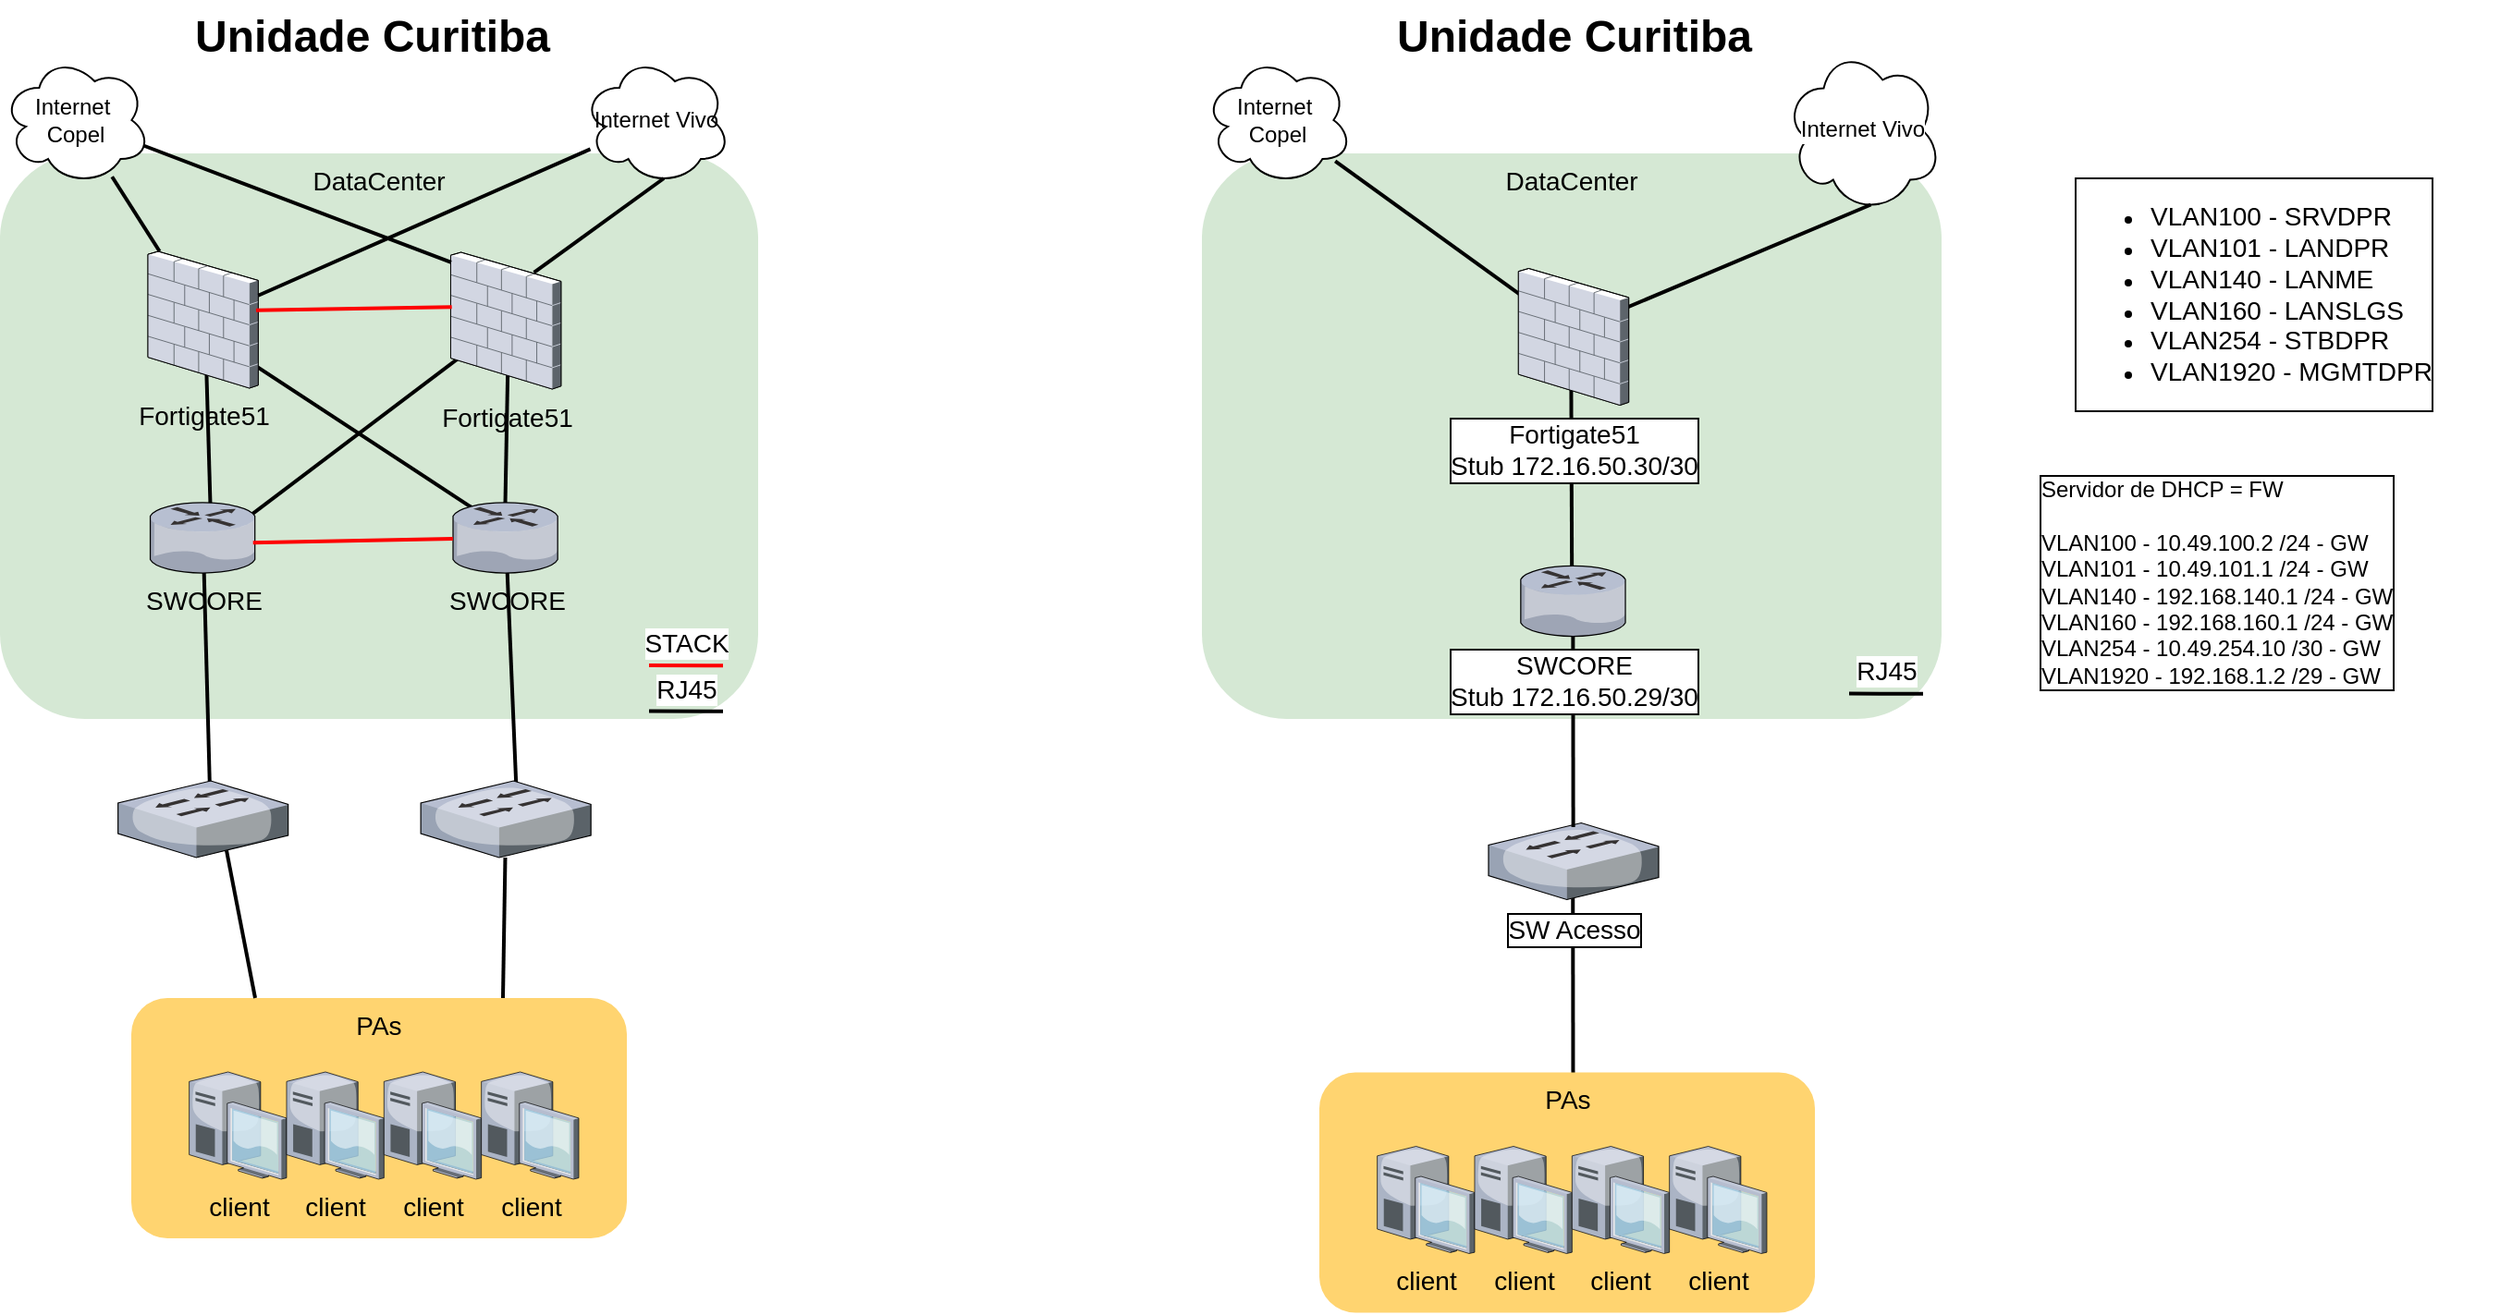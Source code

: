 <mxfile version="14.6.9" type="github">
  <diagram name="Page-1" id="e3a06f82-3646-2815-327d-82caf3d4e204">
    <mxGraphModel dx="2548" dy="1482" grid="1" gridSize="10" guides="1" tooltips="1" connect="1" arrows="1" fold="1" page="1" pageScale="1.5" pageWidth="950" pageHeight="600" background="none" math="0" shadow="0">
      <root>
        <mxCell id="0" style=";html=1;" />
        <mxCell id="1" style=";html=1;" parent="0" />
        <mxCell id="wKypU4OM2LWgkLV93vPs-47" style="edgeStyle=none;html=1;startSize=10;endSize=10;jettySize=auto;orthogonalLoop=1;fontSize=14;endArrow=none;endFill=0;strokeWidth=2;entryX=0.477;entryY=0.549;entryDx=0;entryDy=0;entryPerimeter=0;exitX=0.498;exitY=0.053;exitDx=0;exitDy=0;exitPerimeter=0;" edge="1" parent="1">
          <mxGeometry relative="1" as="geometry">
            <mxPoint x="896.746" y="635.45" as="sourcePoint" />
            <mxPoint x="896.583" y="505.246" as="targetPoint" />
          </mxGeometry>
        </mxCell>
        <mxCell id="wKypU4OM2LWgkLV93vPs-30" value="DataCenter" style="whiteSpace=wrap;html=1;fillColor=#d5e8d4;fontSize=14;strokeColor=none;verticalAlign=top;rounded=1;" vertex="1" parent="1">
          <mxGeometry x="696" y="133" width="400" height="306" as="geometry" />
        </mxCell>
        <mxCell id="wKypU4OM2LWgkLV93vPs-31" value="Unidade Curitiba" style="text;strokeColor=none;fillColor=none;html=1;fontSize=24;fontStyle=1;verticalAlign=middle;align=center;rounded=1;" vertex="1" parent="1">
          <mxGeometry x="697" y="50" width="400" height="40" as="geometry" />
        </mxCell>
        <mxCell id="wKypU4OM2LWgkLV93vPs-32" value="Internet&amp;nbsp;&lt;br&gt;Copel" style="ellipse;shape=cloud;whiteSpace=wrap;html=1;rounded=1;" vertex="1" parent="1">
          <mxGeometry x="697.2" y="80" width="80" height="70" as="geometry" />
        </mxCell>
        <mxCell id="wKypU4OM2LWgkLV93vPs-33" value="Internet Vivo" style="ellipse;shape=cloud;whiteSpace=wrap;html=1;labelBackgroundColor=#ffffff;rounded=1;" vertex="1" parent="1">
          <mxGeometry x="1011" y="75.25" width="85" height="90" as="geometry" />
        </mxCell>
        <mxCell id="6a7d8f32e03d9370-60" value="DataCenter" style="whiteSpace=wrap;html=1;fillColor=#d5e8d4;fontSize=14;strokeColor=none;verticalAlign=top;rounded=1;" parent="1" vertex="1">
          <mxGeometry x="46" y="133" width="410" height="306" as="geometry" />
        </mxCell>
        <mxCell id="wKypU4OM2LWgkLV93vPs-4" style="edgeStyle=none;html=1;startSize=10;endSize=10;jettySize=auto;orthogonalLoop=1;fontSize=14;endArrow=none;endFill=0;strokeWidth=2;entryX=0.52;entryY=0.581;entryDx=0;entryDy=0;entryPerimeter=0;exitX=0.573;exitY=0.263;exitDx=0;exitDy=0;exitPerimeter=0;" edge="1" parent="1" source="wKypU4OM2LWgkLV93vPs-2" target="6a7d8f32e03d9370-17">
          <mxGeometry relative="1" as="geometry">
            <mxPoint x="178.026" y="348.986" as="sourcePoint" />
            <mxPoint x="328.978" y="234.98" as="targetPoint" />
          </mxGeometry>
        </mxCell>
        <mxCell id="wKypU4OM2LWgkLV93vPs-5" style="edgeStyle=none;html=1;startSize=10;endSize=10;jettySize=auto;orthogonalLoop=1;fontSize=14;endArrow=none;endFill=0;strokeWidth=2;entryX=0.524;entryY=0.574;entryDx=0;entryDy=0;entryPerimeter=0;exitX=0.49;exitY=0.368;exitDx=0;exitDy=0;exitPerimeter=0;" edge="1" parent="1" source="6a7d8f32e03d9370-13" target="wKypU4OM2LWgkLV93vPs-1">
          <mxGeometry relative="1" as="geometry">
            <mxPoint x="321.06" y="333.004" as="sourcePoint" />
            <mxPoint x="318.078" y="230.004" as="targetPoint" />
          </mxGeometry>
        </mxCell>
        <mxCell id="6a7d8f32e03d9370-49" style="edgeStyle=none;html=1;startSize=10;endSize=10;jettySize=auto;orthogonalLoop=1;fontSize=14;endArrow=none;endFill=0;strokeWidth=2;exitX=0.508;exitY=0.395;exitDx=0;exitDy=0;exitPerimeter=0;entryX=0.52;entryY=0.595;entryDx=0;entryDy=0;entryPerimeter=0;" parent="1" source="6a7d8f32e03d9370-13" target="6a7d8f32e03d9370-17" edge="1">
          <mxGeometry relative="1" as="geometry">
            <mxPoint x="227" y="570" as="sourcePoint" />
            <mxPoint x="217" y="420" as="targetPoint" />
          </mxGeometry>
        </mxCell>
        <mxCell id="wKypU4OM2LWgkLV93vPs-3" style="edgeStyle=none;html=1;startSize=10;endSize=10;jettySize=auto;orthogonalLoop=1;fontSize=14;endArrow=none;endFill=0;strokeWidth=2;entryX=0.49;entryY=0.52;entryDx=0;entryDy=0;entryPerimeter=0;exitX=0.713;exitY=0.447;exitDx=0;exitDy=0;exitPerimeter=0;" edge="1" parent="1" source="wKypU4OM2LWgkLV93vPs-2" target="wKypU4OM2LWgkLV93vPs-1">
          <mxGeometry relative="1" as="geometry">
            <mxPoint x="289.74" y="543" as="sourcePoint" />
            <mxPoint x="279.74" y="393" as="targetPoint" />
          </mxGeometry>
        </mxCell>
        <mxCell id="6a7d8f32e03d9370-57" value="PAs" style="whiteSpace=wrap;html=1;fillColor=#FFD470;gradientColor=none;fontSize=14;strokeColor=none;verticalAlign=top;rounded=1;" parent="1" vertex="1">
          <mxGeometry x="117" y="590" width="268" height="130" as="geometry" />
        </mxCell>
        <mxCell id="6a7d8f32e03d9370-34" style="edgeStyle=none;html=1;startSize=10;endSize=10;jettySize=auto;orthogonalLoop=1;fontSize=14;endArrow=none;endFill=0;strokeWidth=2;entryX=0.603;entryY=0.51;entryDx=0;entryDy=0;entryPerimeter=0;exitX=0.25;exitY=0;exitDx=0;exitDy=0;" parent="1" source="6a7d8f32e03d9370-57" target="6a7d8f32e03d9370-26" edge="1">
          <mxGeometry relative="1" as="geometry">
            <mxPoint x="4" y="559.147" as="targetPoint" />
          </mxGeometry>
        </mxCell>
        <mxCell id="6a7d8f32e03d9370-33" style="edgeStyle=none;html=1;startSize=10;endSize=10;jettySize=auto;orthogonalLoop=1;fontSize=14;endArrow=none;endFill=0;strokeWidth=2;entryX=0.54;entryY=0.129;entryDx=0;entryDy=0;entryPerimeter=0;" parent="1" source="wKypU4OM2LWgkLV93vPs-2" target="6a7d8f32e03d9370-26" edge="1">
          <mxGeometry relative="1" as="geometry">
            <mxPoint x="4" y="395.147" as="targetPoint" />
          </mxGeometry>
        </mxCell>
        <mxCell id="6a7d8f32e03d9370-32" style="edgeStyle=none;html=1;startSize=10;endSize=10;jettySize=auto;orthogonalLoop=1;fontSize=14;endArrow=none;endFill=0;strokeWidth=2;exitX=0.563;exitY=0.189;exitDx=0;exitDy=0;exitPerimeter=0;" parent="1" source="wKypU4OM2LWgkLV93vPs-9" target="6a7d8f32e03d9370-13" edge="1">
          <mxGeometry relative="1" as="geometry">
            <mxPoint x="4" y="231.137" as="targetPoint" />
          </mxGeometry>
        </mxCell>
        <mxCell id="6a7d8f32e03d9370-13" value="SWCORE" style="verticalLabelPosition=bottom;aspect=fixed;html=1;verticalAlign=top;strokeColor=none;shape=mxgraph.citrix.router;fillColor=#66B2FF;gradientColor=#0066CC;fontSize=14;rounded=1;" parent="1" vertex="1">
          <mxGeometry x="290.94" y="322" width="57.26" height="38" as="geometry" />
        </mxCell>
        <mxCell id="6a7d8f32e03d9370-17" value="Fortigate51" style="verticalLabelPosition=bottom;aspect=fixed;html=1;verticalAlign=top;strokeColor=none;shape=mxgraph.citrix.firewall;fillColor=#66B2FF;gradientColor=#0066CC;fontSize=14;rounded=1;" parent="1" vertex="1">
          <mxGeometry x="126" y="186" width="59.67" height="74" as="geometry" />
        </mxCell>
        <mxCell id="6a7d8f32e03d9370-26" value="" style="verticalLabelPosition=bottom;aspect=fixed;html=1;verticalAlign=top;strokeColor=none;shape=mxgraph.citrix.switch;fillColor=#66B2FF;gradientColor=#0066CC;fontSize=14;rounded=1;" parent="1" vertex="1">
          <mxGeometry x="109.83" y="472.5" width="92" height="41.5" as="geometry" />
        </mxCell>
        <mxCell id="6a7d8f32e03d9370-62" value="Unidade Curitiba" style="text;strokeColor=none;fillColor=none;html=1;fontSize=24;fontStyle=1;verticalAlign=middle;align=center;rounded=1;" parent="1" vertex="1">
          <mxGeometry x="47" y="50" width="400" height="40" as="geometry" />
        </mxCell>
        <mxCell id="wKypU4OM2LWgkLV93vPs-1" value="Fortigate51&lt;br&gt;" style="verticalLabelPosition=bottom;aspect=fixed;html=1;verticalAlign=top;strokeColor=none;shape=mxgraph.citrix.firewall;fillColor=#66B2FF;gradientColor=#0066CC;fontSize=14;rounded=1;" vertex="1" parent="1">
          <mxGeometry x="289.74" y="186.5" width="59.67" height="74" as="geometry" />
        </mxCell>
        <mxCell id="wKypU4OM2LWgkLV93vPs-2" value="SWCORE" style="verticalLabelPosition=bottom;aspect=fixed;html=1;verticalAlign=top;strokeColor=none;shape=mxgraph.citrix.router;fillColor=#66B2FF;gradientColor=#0066CC;fontSize=14;rounded=1;" vertex="1" parent="1">
          <mxGeometry x="127.2" y="322" width="57.26" height="38" as="geometry" />
        </mxCell>
        <mxCell id="wKypU4OM2LWgkLV93vPs-9" value="" style="verticalLabelPosition=bottom;aspect=fixed;html=1;verticalAlign=top;strokeColor=none;shape=mxgraph.citrix.switch;fillColor=#66B2FF;gradientColor=#0066CC;fontSize=14;rounded=1;" vertex="1" parent="1">
          <mxGeometry x="273.57" y="472.5" width="92" height="41.5" as="geometry" />
        </mxCell>
        <mxCell id="wKypU4OM2LWgkLV93vPs-10" value="client" style="verticalLabelPosition=bottom;aspect=fixed;html=1;verticalAlign=top;strokeColor=none;shape=mxgraph.citrix.desktop;fillColor=#66B2FF;gradientColor=#0066CC;fontSize=14;rounded=1;" vertex="1" parent="1">
          <mxGeometry x="148.32" y="630" width="52.67" height="58" as="geometry" />
        </mxCell>
        <mxCell id="wKypU4OM2LWgkLV93vPs-11" value="client" style="verticalLabelPosition=bottom;aspect=fixed;html=1;verticalAlign=top;strokeColor=none;shape=mxgraph.citrix.desktop;fillColor=#66B2FF;gradientColor=#0066CC;fontSize=14;rounded=1;" vertex="1" parent="1">
          <mxGeometry x="200.99" y="630" width="52.67" height="58" as="geometry" />
        </mxCell>
        <mxCell id="wKypU4OM2LWgkLV93vPs-12" value="client" style="verticalLabelPosition=bottom;aspect=fixed;html=1;verticalAlign=top;strokeColor=none;shape=mxgraph.citrix.desktop;fillColor=#66B2FF;gradientColor=#0066CC;fontSize=14;rounded=1;" vertex="1" parent="1">
          <mxGeometry x="253.66" y="630" width="52.67" height="58" as="geometry" />
        </mxCell>
        <mxCell id="wKypU4OM2LWgkLV93vPs-13" value="client" style="verticalLabelPosition=bottom;aspect=fixed;html=1;verticalAlign=top;strokeColor=none;shape=mxgraph.citrix.desktop;fillColor=#66B2FF;gradientColor=#0066CC;fontSize=14;rounded=1;" vertex="1" parent="1">
          <mxGeometry x="306.33" y="630" width="52.67" height="58" as="geometry" />
        </mxCell>
        <mxCell id="wKypU4OM2LWgkLV93vPs-14" style="edgeStyle=none;html=1;startSize=10;endSize=10;jettySize=auto;orthogonalLoop=1;fontSize=14;endArrow=none;endFill=0;strokeWidth=2;exitX=0.75;exitY=0;exitDx=0;exitDy=0;" edge="1" parent="1" source="6a7d8f32e03d9370-57" target="wKypU4OM2LWgkLV93vPs-9">
          <mxGeometry relative="1" as="geometry">
            <mxPoint x="226.475" y="600" as="sourcePoint" />
            <mxPoint x="175.306" y="503.665" as="targetPoint" />
          </mxGeometry>
        </mxCell>
        <mxCell id="wKypU4OM2LWgkLV93vPs-17" style="edgeStyle=none;html=1;startSize=10;endSize=10;jettySize=auto;orthogonalLoop=1;fontSize=14;endArrow=none;endFill=0;strokeWidth=2;entryX=0.972;entryY=0.57;entryDx=0;entryDy=0;entryPerimeter=0;strokeColor=#FF0000;" edge="1" parent="1" source="6a7d8f32e03d9370-13" target="wKypU4OM2LWgkLV93vPs-2">
          <mxGeometry relative="1" as="geometry">
            <mxPoint x="194.0" y="600" as="sourcePoint" />
            <mxPoint x="175.306" y="503.665" as="targetPoint" />
          </mxGeometry>
        </mxCell>
        <mxCell id="wKypU4OM2LWgkLV93vPs-18" style="edgeStyle=none;html=1;startSize=10;endSize=10;jettySize=auto;orthogonalLoop=1;fontSize=14;endArrow=none;endFill=0;strokeWidth=2;entryX=0.98;entryY=0.43;entryDx=0;entryDy=0;entryPerimeter=0;exitX=0.01;exitY=0.401;exitDx=0;exitDy=0;exitPerimeter=0;strokeColor=#FF0000;" edge="1" parent="1" source="wKypU4OM2LWgkLV93vPs-1" target="6a7d8f32e03d9370-17">
          <mxGeometry relative="1" as="geometry">
            <mxPoint x="300.94" y="351.557" as="sourcePoint" />
            <mxPoint x="192.857" y="353.66" as="targetPoint" />
          </mxGeometry>
        </mxCell>
        <mxCell id="wKypU4OM2LWgkLV93vPs-19" value="STACK" style="edgeStyle=none;html=1;startSize=10;endSize=10;jettySize=auto;orthogonalLoop=1;fontSize=14;endArrow=none;endFill=0;strokeWidth=2;strokeColor=#FF0000;" edge="1" parent="1">
          <mxGeometry x="0.003" y="-12" relative="1" as="geometry">
            <mxPoint x="437" y="410.17" as="sourcePoint" />
            <mxPoint x="397" y="410" as="targetPoint" />
            <mxPoint as="offset" />
          </mxGeometry>
        </mxCell>
        <mxCell id="wKypU4OM2LWgkLV93vPs-20" value="RJ45" style="edgeStyle=none;html=1;startSize=10;endSize=10;jettySize=auto;orthogonalLoop=1;fontSize=14;endArrow=none;endFill=0;strokeWidth=2;" edge="1" parent="1">
          <mxGeometry x="0.003" y="-12" relative="1" as="geometry">
            <mxPoint x="437" y="434.86" as="sourcePoint" />
            <mxPoint x="397" y="434.69" as="targetPoint" />
            <mxPoint as="offset" />
          </mxGeometry>
        </mxCell>
        <mxCell id="wKypU4OM2LWgkLV93vPs-21" value="Internet&amp;nbsp;&lt;br&gt;Copel" style="ellipse;shape=cloud;whiteSpace=wrap;html=1;rounded=1;" vertex="1" parent="1">
          <mxGeometry x="47.2" y="80" width="80" height="70" as="geometry" />
        </mxCell>
        <mxCell id="wKypU4OM2LWgkLV93vPs-22" value="Internet Vivo" style="ellipse;shape=cloud;whiteSpace=wrap;html=1;rounded=1;" vertex="1" parent="1">
          <mxGeometry x="361" y="80" width="80" height="70" as="geometry" />
        </mxCell>
        <mxCell id="wKypU4OM2LWgkLV93vPs-23" style="edgeStyle=none;html=1;startSize=10;endSize=10;jettySize=auto;orthogonalLoop=1;fontSize=14;endArrow=none;endFill=0;strokeWidth=2;exitX=0.004;exitY=0.074;exitDx=0;exitDy=0;exitPerimeter=0;" edge="1" parent="1" source="wKypU4OM2LWgkLV93vPs-1" target="wKypU4OM2LWgkLV93vPs-21">
          <mxGeometry relative="1" as="geometry">
            <mxPoint x="287" y="198" as="sourcePoint" />
            <mxPoint x="167.028" y="240.03" as="targetPoint" />
          </mxGeometry>
        </mxCell>
        <mxCell id="wKypU4OM2LWgkLV93vPs-24" style="edgeStyle=none;html=1;startSize=10;endSize=10;jettySize=auto;orthogonalLoop=1;fontSize=14;endArrow=none;endFill=0;strokeWidth=2;" edge="1" parent="1" source="wKypU4OM2LWgkLV93vPs-22" target="6a7d8f32e03d9370-17">
          <mxGeometry relative="1" as="geometry">
            <mxPoint x="311.018" y="207.97" as="sourcePoint" />
            <mxPoint x="133.813" y="139.095" as="targetPoint" />
          </mxGeometry>
        </mxCell>
        <mxCell id="wKypU4OM2LWgkLV93vPs-25" style="edgeStyle=none;html=1;startSize=10;endSize=10;jettySize=auto;orthogonalLoop=1;fontSize=14;endArrow=none;endFill=0;strokeWidth=2;" edge="1" parent="1" source="6a7d8f32e03d9370-17" target="wKypU4OM2LWgkLV93vPs-21">
          <mxGeometry relative="1" as="geometry">
            <mxPoint x="299.979" y="201.976" as="sourcePoint" />
            <mxPoint x="133.947" y="138.826" as="targetPoint" />
          </mxGeometry>
        </mxCell>
        <mxCell id="wKypU4OM2LWgkLV93vPs-26" style="edgeStyle=none;html=1;startSize=10;endSize=10;jettySize=auto;orthogonalLoop=1;fontSize=14;endArrow=none;endFill=0;strokeWidth=2;entryX=0.55;entryY=0.95;entryDx=0;entryDy=0;entryPerimeter=0;exitX=0.755;exitY=0.148;exitDx=0;exitDy=0;exitPerimeter=0;" edge="1" parent="1" source="wKypU4OM2LWgkLV93vPs-1" target="wKypU4OM2LWgkLV93vPs-22">
          <mxGeometry relative="1" as="geometry">
            <mxPoint x="142.235" y="196" as="sourcePoint" />
            <mxPoint x="116.502" y="155.656" as="targetPoint" />
          </mxGeometry>
        </mxCell>
        <mxCell id="wKypU4OM2LWgkLV93vPs-34" style="edgeStyle=none;html=1;startSize=10;endSize=10;jettySize=auto;orthogonalLoop=1;fontSize=14;endArrow=none;endFill=0;strokeWidth=2;entryX=0.477;entryY=0.549;entryDx=0;entryDy=0;entryPerimeter=0;exitX=0.484;exitY=0.009;exitDx=0;exitDy=0;exitPerimeter=0;" edge="1" parent="1" source="wKypU4OM2LWgkLV93vPs-29" target="wKypU4OM2LWgkLV93vPs-28">
          <mxGeometry relative="1" as="geometry">
            <mxPoint x="855.997" y="333.504" as="sourcePoint" />
            <mxPoint x="858.007" y="226.496" as="targetPoint" />
          </mxGeometry>
        </mxCell>
        <mxCell id="wKypU4OM2LWgkLV93vPs-35" value="SW Acesso" style="verticalLabelPosition=bottom;aspect=fixed;html=1;verticalAlign=top;strokeColor=none;shape=mxgraph.citrix.switch;fillColor=#66B2FF;gradientColor=#0066CC;fontSize=14;labelBackgroundColor=#ffffff;labelBorderColor=#000000;rounded=1;" vertex="1" parent="1">
          <mxGeometry x="851" y="495.25" width="92" height="41.5" as="geometry" />
        </mxCell>
        <mxCell id="wKypU4OM2LWgkLV93vPs-36" style="edgeStyle=none;html=1;startSize=10;endSize=10;jettySize=auto;orthogonalLoop=1;fontSize=14;endArrow=none;endFill=0;strokeWidth=2;entryX=0.477;entryY=0.549;entryDx=0;entryDy=0;entryPerimeter=0;exitX=0.498;exitY=0.053;exitDx=0;exitDy=0;exitPerimeter=0;" edge="1" parent="1" source="wKypU4OM2LWgkLV93vPs-35">
          <mxGeometry relative="1" as="geometry">
            <mxPoint x="897.104" y="460.962" as="sourcePoint" />
            <mxPoint x="896.653" y="367.246" as="targetPoint" />
          </mxGeometry>
        </mxCell>
        <mxCell id="wKypU4OM2LWgkLV93vPs-37" style="edgeStyle=none;html=1;startSize=10;endSize=10;jettySize=auto;orthogonalLoop=1;fontSize=14;endArrow=none;endFill=0;strokeWidth=2;entryX=0.55;entryY=0.95;entryDx=0;entryDy=0;entryPerimeter=0;exitX=0.478;exitY=0.457;exitDx=0;exitDy=0;exitPerimeter=0;" edge="1" parent="1" source="wKypU4OM2LWgkLV93vPs-28" target="wKypU4OM2LWgkLV93vPs-33">
          <mxGeometry relative="1" as="geometry">
            <mxPoint x="906.816" y="507.45" as="sourcePoint" />
            <mxPoint x="906.653" y="377.246" as="targetPoint" />
          </mxGeometry>
        </mxCell>
        <mxCell id="wKypU4OM2LWgkLV93vPs-38" style="edgeStyle=none;html=1;startSize=10;endSize=10;jettySize=auto;orthogonalLoop=1;fontSize=14;endArrow=none;endFill=0;strokeWidth=2;entryX=0.492;entryY=0.468;entryDx=0;entryDy=0;entryPerimeter=0;" edge="1" parent="1" source="wKypU4OM2LWgkLV93vPs-32" target="wKypU4OM2LWgkLV93vPs-28">
          <mxGeometry relative="1" as="geometry">
            <mxPoint x="905.682" y="239.068" as="sourcePoint" />
            <mxPoint x="1065.0" y="156.5" as="targetPoint" />
          </mxGeometry>
        </mxCell>
        <mxCell id="wKypU4OM2LWgkLV93vPs-28" value="Fortigate51&lt;br&gt;Stub 172.16.50.30/30" style="verticalLabelPosition=bottom;aspect=fixed;html=1;verticalAlign=top;strokeColor=none;shape=mxgraph.citrix.firewall;fillColor=#66B2FF;gradientColor=#0066CC;fontSize=14;labelBackgroundColor=#ffffff;labelBorderColor=#000000;rounded=1;" vertex="1" parent="1">
          <mxGeometry x="867.16" y="195.25" width="59.67" height="74" as="geometry" />
        </mxCell>
        <mxCell id="wKypU4OM2LWgkLV93vPs-29" value="SWCORE&lt;br&gt;Stub 172.16.50.29/30" style="verticalLabelPosition=bottom;aspect=fixed;html=1;verticalAlign=top;shape=mxgraph.citrix.router;fillColor=#66B2FF;gradientColor=#0066CC;fontSize=14;strokeColor=none;labelBackgroundColor=#FFFFFF;labelBorderColor=#000000;rounded=1;" vertex="1" parent="1">
          <mxGeometry x="868.36" y="356.25" width="57.26" height="38" as="geometry" />
        </mxCell>
        <mxCell id="wKypU4OM2LWgkLV93vPs-39" value="&lt;ul&gt;&lt;li&gt;&lt;span style=&quot;font-size: 14px&quot;&gt;VLAN100 - SRVDPR&lt;/span&gt;&lt;/li&gt;&lt;li&gt;&lt;span style=&quot;font-size: 14px&quot;&gt;VLAN101 - LANDPR&lt;/span&gt;&lt;/li&gt;&lt;li&gt;&lt;span style=&quot;font-size: 14px&quot;&gt;VLAN140 - LANME&lt;/span&gt;&lt;/li&gt;&lt;li&gt;&lt;span style=&quot;font-size: 14px&quot;&gt;VLAN160 - LANSLGS&lt;/span&gt;&lt;/li&gt;&lt;li&gt;&lt;span style=&quot;font-size: 14px&quot;&gt;VLAN254 - STBDPR&lt;/span&gt;&lt;/li&gt;&lt;li&gt;&lt;span style=&quot;font-size: 14px&quot;&gt;VLAN1920 - MGMTDPR&lt;/span&gt;&lt;/li&gt;&lt;/ul&gt;" style="text;html=1;align=left;verticalAlign=middle;resizable=0;points=[];autosize=1;strokeColor=none;direction=east;rotation=0;labelBackgroundColor=#ffffff;labelBorderColor=#000000;rounded=1;" vertex="1" parent="1">
          <mxGeometry x="1166" y="149.25" width="210" height="120" as="geometry" />
        </mxCell>
        <mxCell id="wKypU4OM2LWgkLV93vPs-40" value="RJ45" style="edgeStyle=none;html=1;startSize=10;endSize=10;jettySize=auto;orthogonalLoop=1;fontSize=14;endArrow=none;endFill=0;strokeWidth=2;" edge="1" parent="1">
          <mxGeometry x="0.003" y="-12" relative="1" as="geometry">
            <mxPoint x="1086" y="425.42" as="sourcePoint" />
            <mxPoint x="1046" y="425.25" as="targetPoint" />
            <mxPoint as="offset" />
          </mxGeometry>
        </mxCell>
        <mxCell id="wKypU4OM2LWgkLV93vPs-42" value="PAs" style="whiteSpace=wrap;html=1;fillColor=#FFD470;gradientColor=none;fontSize=14;strokeColor=none;verticalAlign=top;rounded=1;" vertex="1" parent="1">
          <mxGeometry x="759.5" y="630.25" width="268" height="130" as="geometry" />
        </mxCell>
        <mxCell id="wKypU4OM2LWgkLV93vPs-43" value="client" style="verticalLabelPosition=bottom;aspect=fixed;html=1;verticalAlign=top;strokeColor=none;shape=mxgraph.citrix.desktop;fillColor=#66B2FF;gradientColor=#0066CC;fontSize=14;rounded=1;" vertex="1" parent="1">
          <mxGeometry x="790.82" y="670.25" width="52.67" height="58" as="geometry" />
        </mxCell>
        <mxCell id="wKypU4OM2LWgkLV93vPs-44" value="client" style="verticalLabelPosition=bottom;aspect=fixed;html=1;verticalAlign=top;strokeColor=none;shape=mxgraph.citrix.desktop;fillColor=#66B2FF;gradientColor=#0066CC;fontSize=14;rounded=1;" vertex="1" parent="1">
          <mxGeometry x="843.49" y="670.25" width="52.67" height="58" as="geometry" />
        </mxCell>
        <mxCell id="wKypU4OM2LWgkLV93vPs-45" value="client" style="verticalLabelPosition=bottom;aspect=fixed;html=1;verticalAlign=top;strokeColor=none;shape=mxgraph.citrix.desktop;fillColor=#66B2FF;gradientColor=#0066CC;fontSize=14;rounded=1;" vertex="1" parent="1">
          <mxGeometry x="896.16" y="670.25" width="52.67" height="58" as="geometry" />
        </mxCell>
        <mxCell id="wKypU4OM2LWgkLV93vPs-46" value="client" style="verticalLabelPosition=bottom;aspect=fixed;html=1;verticalAlign=top;strokeColor=none;shape=mxgraph.citrix.desktop;fillColor=#66B2FF;gradientColor=#0066CC;fontSize=14;rounded=1;" vertex="1" parent="1">
          <mxGeometry x="948.83" y="670.25" width="52.67" height="58" as="geometry" />
        </mxCell>
        <mxCell id="wKypU4OM2LWgkLV93vPs-49" value="Servidor de DHCP = FW&lt;br&gt;&lt;br&gt;VLAN100 -&amp;nbsp;10.49.100.2 /24 - GW&lt;br&gt;VLAN101 - 10.49.101.1 /24 - GW&lt;br&gt;VLAN140 - 192.168.140.1 /24 - GW&lt;br&gt;VLAN160 - 192.168.160.1 /24 - GW&lt;br&gt;VLAN254 -&amp;nbsp;10.49.254.10 /30 - GW&lt;br&gt;VLAN1920 - 192.168.1.2 /29 - GW" style="text;html=1;strokeColor=none;fillColor=none;align=left;verticalAlign=middle;whiteSpace=wrap;labelBackgroundColor=#ffffff;labelBorderColor=#000000;rounded=1;" vertex="1" parent="1">
          <mxGeometry x="1147" y="235.25" width="250" height="260" as="geometry" />
        </mxCell>
      </root>
    </mxGraphModel>
  </diagram>
</mxfile>
